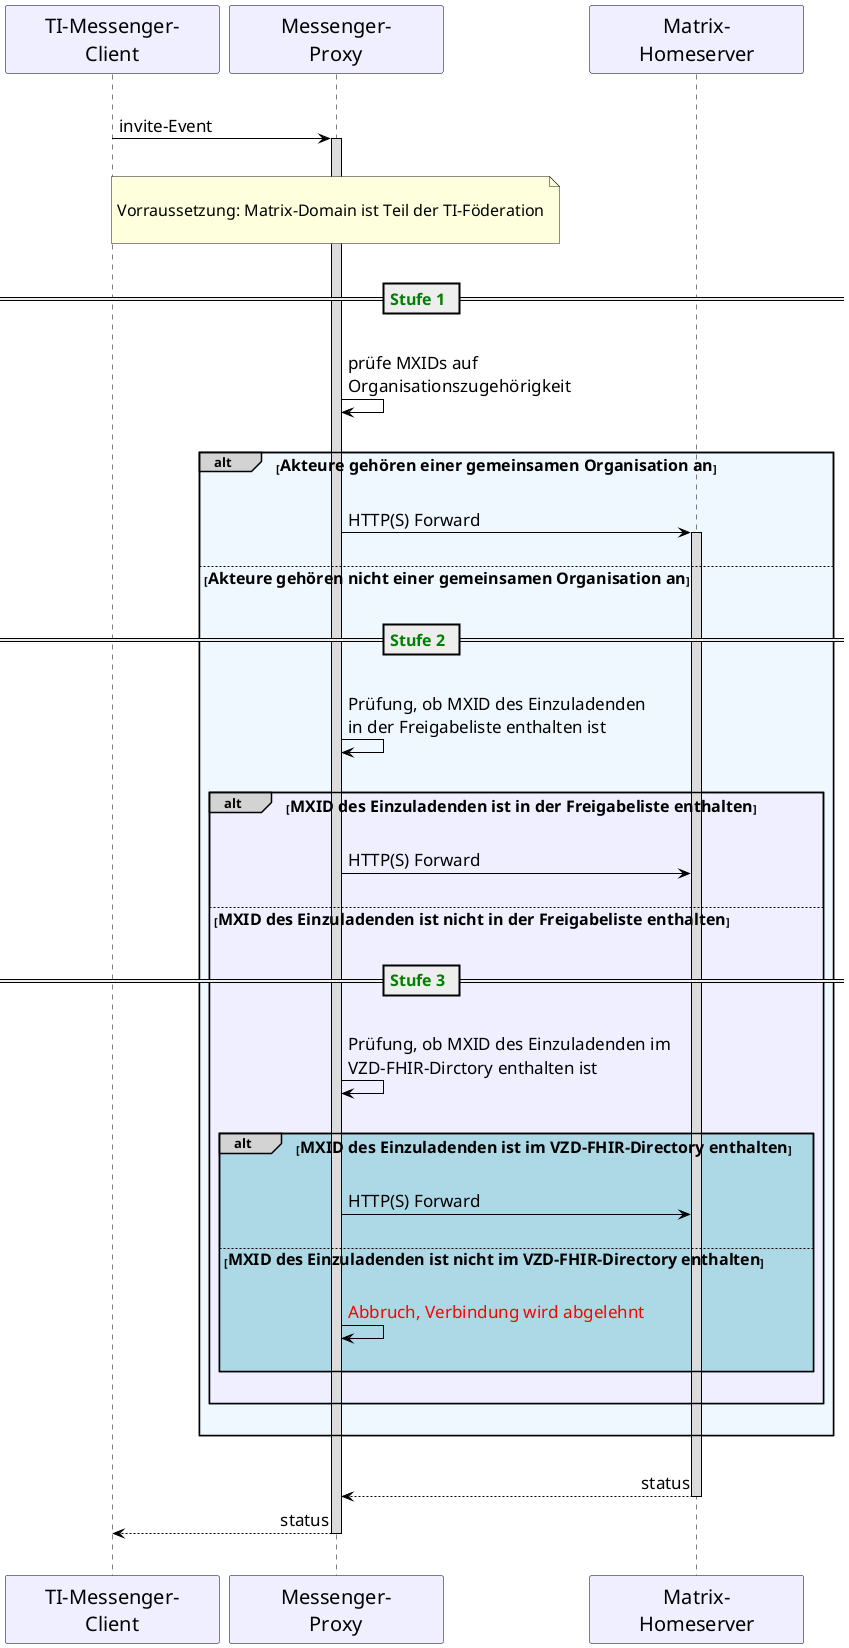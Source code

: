 /' 
# TI-Messenger 1.1
# TI-Messenger-Dienst
# Sequence Diagram
# Name: Stufen der Berechtigungsprüfung
'/

@startuml
skinparam sequenceMessageAlign direction
skinparam minClassWidth 200
skinparam BoxPadding 1
skinparam sequenceReferenceHeaderBackgroundColor palegreen
scale max 2048 width

skinparam sequence {
ArrowColor black
ArrowFontSize 17
ActorBorderColor black
LifeLineBorderColor black
LifeLineBackgroundColor Gainsboro

ParticipantBorderColor Motivation
ParticipantBackgroundColor Motivation
ParticipantFontName Impact
ParticipantFontSize 20
ParticipantFontColor black
ParticipantBorderColor Black
ParticipantBackgroundColor MOTIVATION

ActorBackgroundColor Gainsboro
ActorFontColor black
ActorFontSize 20
ActorFontName Aapex
}
      participant C as "TI-Messenger-\nClient"
      participant MP as "Messenger-\nProxy"
      participant MH as "Matrix-\nHomeserver"
      

|||
C->MP: invite-Event
activate MP

|||
note over MP, MP: \n<size:16>Vorraussetzung: Matrix-Domain ist Teil der TI-Föderation</size>\n
|||

== <font color=green><size:16>Stufe 1</size></font>  ==
MP->MP: \nprüfe MXIDs auf \nOrganisationszugehörigkeit

|||
alt#LightGrey #AliceBlue  <size:16>Akteure gehören einer gemeinsamen Organisation an</size>
|||
   MP->MH: HTTP(S) Forward
   activate MH
|||
   else <size:16>Akteure gehören nicht einer gemeinsamen Organisation an</size>
   |||
      == <font color=green><size:16>Stufe 2</size></font>  ==
      MP->MP: \nPrüfung, ob MXID des Einzuladenden \nin der Freigabeliste enthalten ist
      
      |||
      alt#LightGrey #MOTIVATION  <size:16>MXID des Einzuladenden ist in der Freigabeliste enthalten</size>
      |||
         MP->MH: HTTP(S) Forward
      |||
         else <size:16>MXID des Einzuladenden ist nicht in der Freigabeliste enthalten</size>
         |||
            == <font color=green><size:16>Stufe 3</size></font>  ==
            MP->MP: \nPrüfung, ob MXID des Einzuladenden im \nVZD-FHIR-Dirctory enthalten ist
         |||
            alt#LightGrey #LightBlue  <size:16>MXID des Einzuladenden ist im VZD-FHIR-Directory enthalten</size>
            |||
              MP->MH: HTTP(S) Forward
            |||
              else <size:16>MXID des Einzuladenden ist nicht im VZD-FHIR-Directory enthalten</size>
              |||
                MP->MP: <font color=red>Abbruch, Verbindung wird abgelehnt</font>
              |||
            end
            |||
      end
      |||
end
|||
MH-->MP: status
deactivate MH
MP-->C: status
deactivate MP
|||
